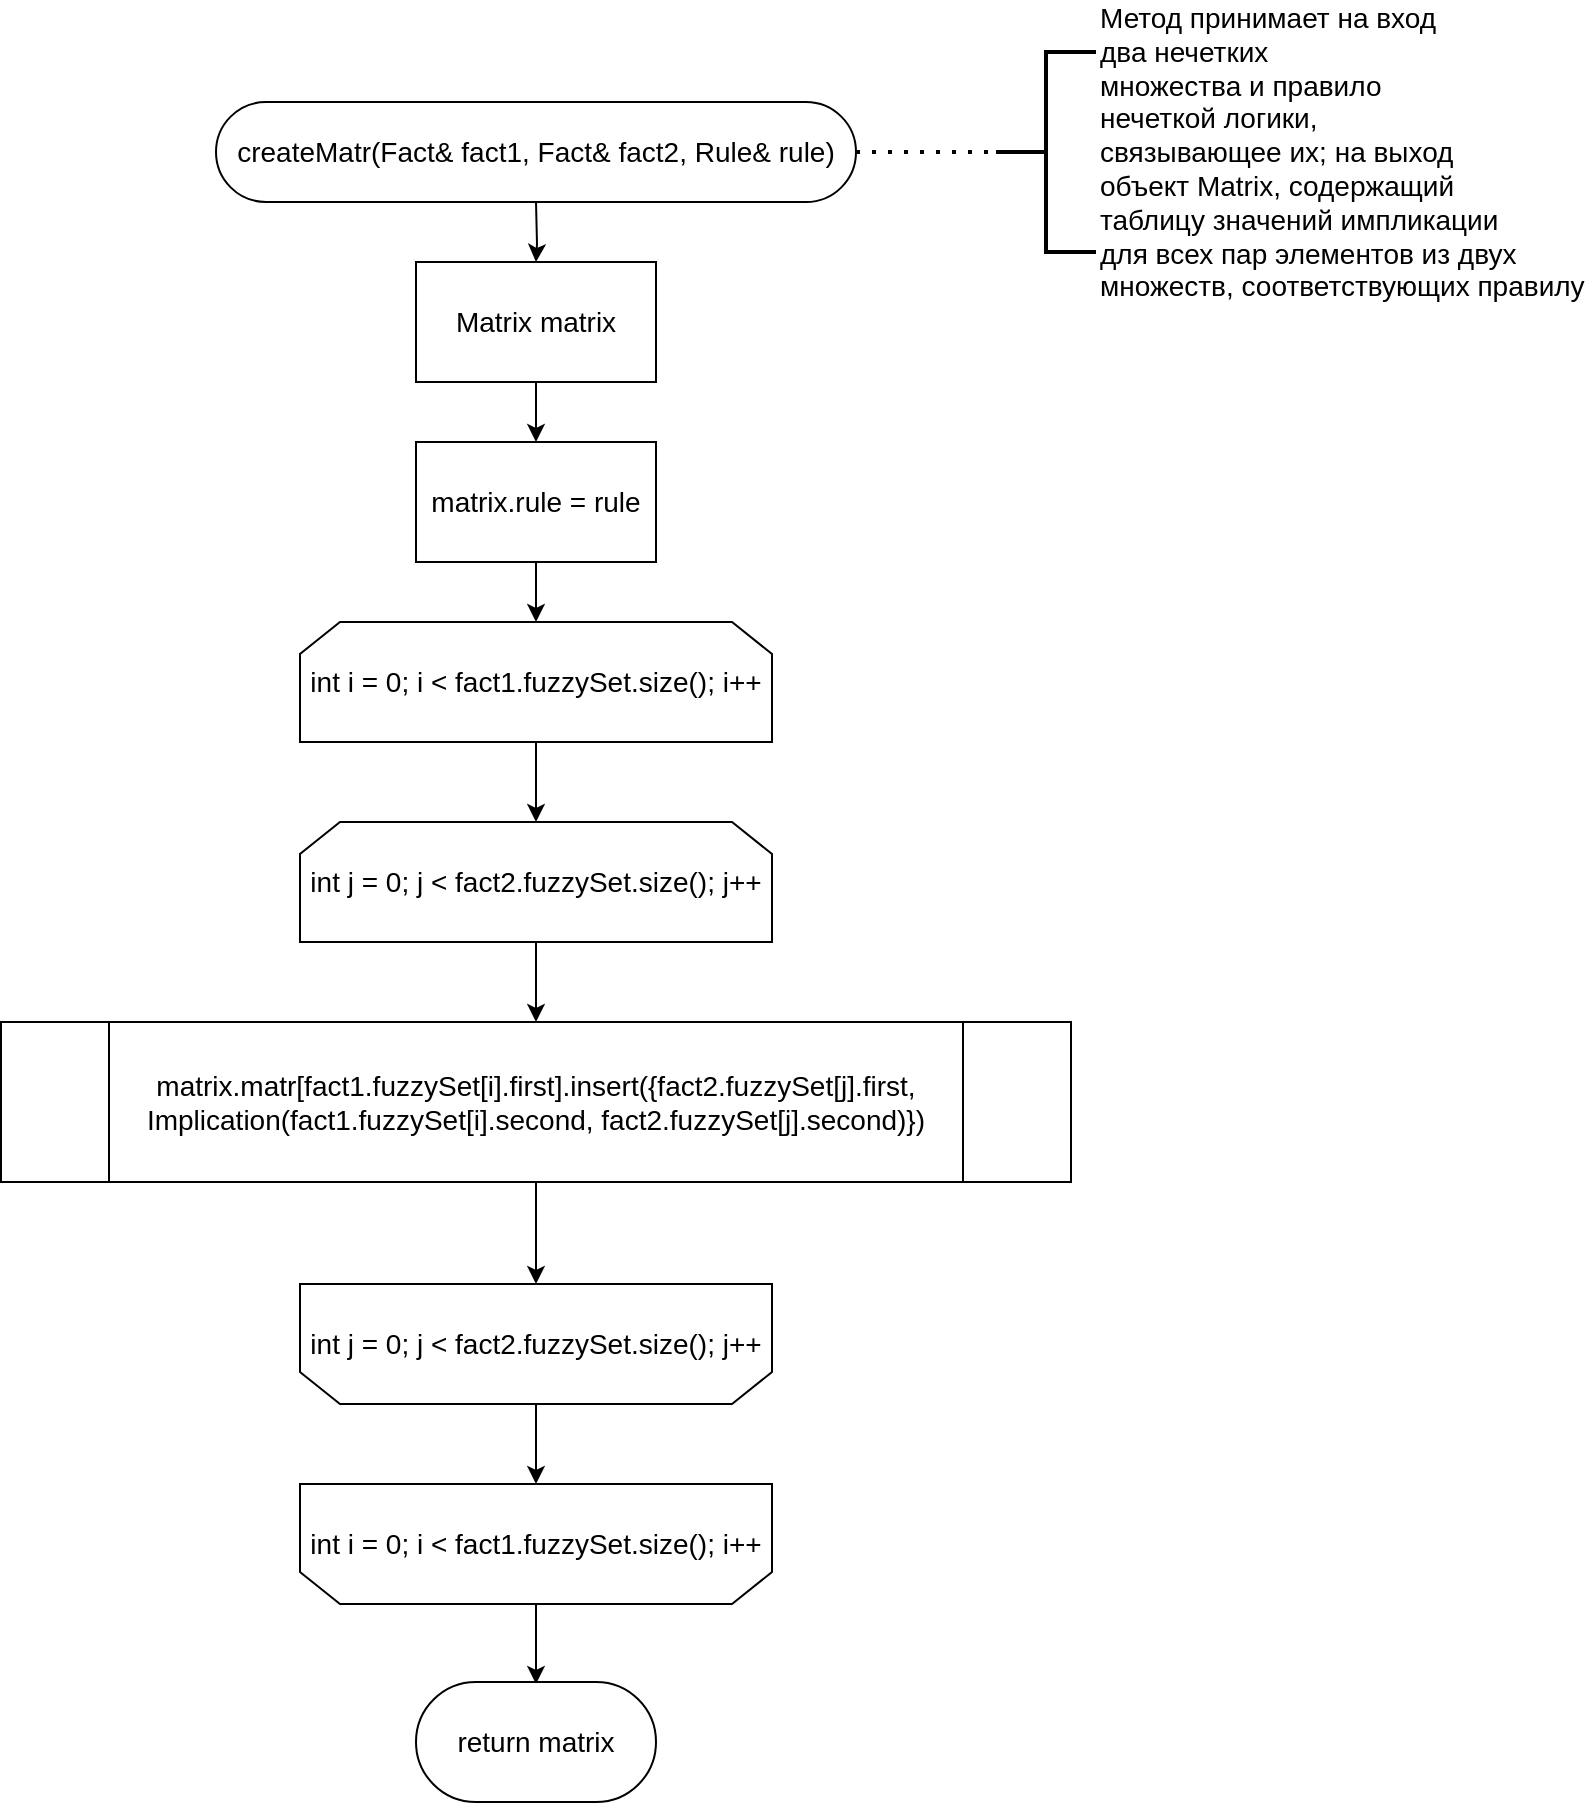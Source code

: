 <mxfile version="25.0.1">
  <diagram name="Страница — 1" id="j8jYJsmUxcDh0euuu2Y_">
    <mxGraphModel dx="2100" dy="1044" grid="1" gridSize="10" guides="1" tooltips="1" connect="1" arrows="1" fold="1" page="1" pageScale="1" pageWidth="827" pageHeight="1169" math="0" shadow="0">
      <root>
        <mxCell id="0" />
        <mxCell id="1" parent="0" />
        <mxCell id="tyTKvnvGGsQ78eOKiVoi-5" style="edgeStyle=orthogonalEdgeStyle;rounded=0;orthogonalLoop=1;jettySize=auto;html=1;exitX=0.5;exitY=1;exitDx=0;exitDy=0;" parent="1" target="tyTKvnvGGsQ78eOKiVoi-4" edge="1">
          <mxGeometry relative="1" as="geometry">
            <mxPoint x="370" y="120" as="sourcePoint" />
          </mxGeometry>
        </mxCell>
        <mxCell id="tyTKvnvGGsQ78eOKiVoi-7" style="edgeStyle=orthogonalEdgeStyle;rounded=0;orthogonalLoop=1;jettySize=auto;html=1;exitX=0.5;exitY=1;exitDx=0;exitDy=0;" parent="1" source="tyTKvnvGGsQ78eOKiVoi-4" target="tyTKvnvGGsQ78eOKiVoi-6" edge="1">
          <mxGeometry relative="1" as="geometry" />
        </mxCell>
        <mxCell id="tyTKvnvGGsQ78eOKiVoi-4" value="&lt;font style=&quot;font-size: 14px;&quot;&gt;Matrix matrix&lt;/font&gt;" style="rounded=0;whiteSpace=wrap;html=1;" parent="1" vertex="1">
          <mxGeometry x="310" y="150" width="120" height="60" as="geometry" />
        </mxCell>
        <mxCell id="tyTKvnvGGsQ78eOKiVoi-10" style="edgeStyle=orthogonalEdgeStyle;rounded=0;orthogonalLoop=1;jettySize=auto;html=1;exitX=0.5;exitY=1;exitDx=0;exitDy=0;entryX=0.5;entryY=0;entryDx=0;entryDy=0;" parent="1" source="tyTKvnvGGsQ78eOKiVoi-6" target="tyTKvnvGGsQ78eOKiVoi-9" edge="1">
          <mxGeometry relative="1" as="geometry" />
        </mxCell>
        <mxCell id="tyTKvnvGGsQ78eOKiVoi-6" value="&lt;font style=&quot;font-size: 14px;&quot;&gt;matrix.rule = rule&lt;/font&gt;" style="rounded=0;whiteSpace=wrap;html=1;" parent="1" vertex="1">
          <mxGeometry x="310" y="240" width="120" height="60" as="geometry" />
        </mxCell>
        <mxCell id="tyTKvnvGGsQ78eOKiVoi-12" style="edgeStyle=orthogonalEdgeStyle;rounded=0;orthogonalLoop=1;jettySize=auto;html=1;exitX=0.5;exitY=1;exitDx=0;exitDy=0;" parent="1" source="tyTKvnvGGsQ78eOKiVoi-9" target="tyTKvnvGGsQ78eOKiVoi-11" edge="1">
          <mxGeometry relative="1" as="geometry" />
        </mxCell>
        <mxCell id="tyTKvnvGGsQ78eOKiVoi-9" value="&lt;font style=&quot;font-size: 14px;&quot;&gt;int i = 0; i &amp;lt; fact1.fuzzySet.size(); i++&lt;/font&gt;" style="shape=loopLimit;whiteSpace=wrap;html=1;" parent="1" vertex="1">
          <mxGeometry x="252" y="330" width="236" height="60" as="geometry" />
        </mxCell>
        <mxCell id="tyTKvnvGGsQ78eOKiVoi-19" style="edgeStyle=orthogonalEdgeStyle;rounded=0;orthogonalLoop=1;jettySize=auto;html=1;exitX=0.5;exitY=1;exitDx=0;exitDy=0;" parent="1" source="tyTKvnvGGsQ78eOKiVoi-11" target="tyTKvnvGGsQ78eOKiVoi-13" edge="1">
          <mxGeometry relative="1" as="geometry" />
        </mxCell>
        <mxCell id="tyTKvnvGGsQ78eOKiVoi-11" value="&lt;font style=&quot;font-size: 14px;&quot;&gt;int j = 0; j &amp;lt; fact2.fuzzySet.size(); j++&lt;/font&gt;" style="shape=loopLimit;whiteSpace=wrap;html=1;" parent="1" vertex="1">
          <mxGeometry x="252" y="430" width="236" height="60" as="geometry" />
        </mxCell>
        <mxCell id="tyTKvnvGGsQ78eOKiVoi-20" style="edgeStyle=orthogonalEdgeStyle;rounded=0;orthogonalLoop=1;jettySize=auto;html=1;exitX=0.5;exitY=1;exitDx=0;exitDy=0;" parent="1" source="tyTKvnvGGsQ78eOKiVoi-13" target="tyTKvnvGGsQ78eOKiVoi-14" edge="1">
          <mxGeometry relative="1" as="geometry" />
        </mxCell>
        <mxCell id="tyTKvnvGGsQ78eOKiVoi-13" value="&lt;font style=&quot;font-size: 14px;&quot;&gt;matrix.matr[fact1.fuzzySet[i].first].insert({fact2.fuzzySet[j].first, Implication(fact1.fuzzySet[i].second, fact2.fuzzySet[j].second)})&lt;/font&gt;" style="shape=process;whiteSpace=wrap;html=1;backgroundOutline=1;" parent="1" vertex="1">
          <mxGeometry x="102.5" y="530" width="535" height="80" as="geometry" />
        </mxCell>
        <mxCell id="tyTKvnvGGsQ78eOKiVoi-16" style="edgeStyle=orthogonalEdgeStyle;rounded=0;orthogonalLoop=1;jettySize=auto;html=1;exitX=0.5;exitY=0;exitDx=0;exitDy=0;entryX=0.5;entryY=1;entryDx=0;entryDy=0;" parent="1" source="tyTKvnvGGsQ78eOKiVoi-14" target="tyTKvnvGGsQ78eOKiVoi-15" edge="1">
          <mxGeometry relative="1" as="geometry" />
        </mxCell>
        <mxCell id="tyTKvnvGGsQ78eOKiVoi-14" value="&lt;font style=&quot;font-size: 14px;&quot;&gt;int j = 0; j &amp;lt; fact2.fuzzySet.size(); j++&lt;/font&gt;" style="shape=loopLimit;whiteSpace=wrap;html=1;size=20;direction=west;" parent="1" vertex="1">
          <mxGeometry x="252" y="661" width="236" height="60" as="geometry" />
        </mxCell>
        <mxCell id="tyTKvnvGGsQ78eOKiVoi-18" style="edgeStyle=orthogonalEdgeStyle;rounded=0;orthogonalLoop=1;jettySize=auto;html=1;exitX=0.5;exitY=0;exitDx=0;exitDy=0;entryX=0.5;entryY=0;entryDx=0;entryDy=0;" parent="1" source="tyTKvnvGGsQ78eOKiVoi-15" edge="1">
          <mxGeometry relative="1" as="geometry">
            <mxPoint x="370" y="861" as="targetPoint" />
          </mxGeometry>
        </mxCell>
        <mxCell id="tyTKvnvGGsQ78eOKiVoi-15" value="&lt;font style=&quot;font-size: 14px;&quot;&gt;int i = 0; i &amp;lt; fact1.fuzzySet.size(); i++&lt;/font&gt;" style="shape=loopLimit;whiteSpace=wrap;html=1;direction=west;" parent="1" vertex="1">
          <mxGeometry x="252" y="761" width="236" height="60" as="geometry" />
        </mxCell>
        <mxCell id="KI0iTV8n95NVhyMPVvWs-1" value="&lt;span style=&quot;font-size: 14px;&quot;&gt;createMatr(Fact&amp;amp; fact1, Fact&amp;amp; fact2, Rule&amp;amp; rule)&lt;/span&gt;" style="rounded=1;whiteSpace=wrap;html=1;arcSize=50;" vertex="1" parent="1">
          <mxGeometry x="210" y="70" width="320" height="50" as="geometry" />
        </mxCell>
        <mxCell id="KI0iTV8n95NVhyMPVvWs-2" value="&lt;span style=&quot;font-size: 14px;&quot;&gt;return matrix&lt;/span&gt;" style="rounded=1;whiteSpace=wrap;html=1;arcSize=50;" vertex="1" parent="1">
          <mxGeometry x="310" y="860" width="120" height="60" as="geometry" />
        </mxCell>
        <mxCell id="KI0iTV8n95NVhyMPVvWs-3" value="" style="endArrow=none;dashed=1;html=1;dashPattern=1 3;strokeWidth=2;rounded=0;exitX=1;exitY=0.5;exitDx=0;exitDy=0;" edge="1" parent="1" source="KI0iTV8n95NVhyMPVvWs-1">
          <mxGeometry width="50" height="50" relative="1" as="geometry">
            <mxPoint x="560" y="110" as="sourcePoint" />
            <mxPoint x="610" y="95" as="targetPoint" />
          </mxGeometry>
        </mxCell>
        <mxCell id="KI0iTV8n95NVhyMPVvWs-4" value="&lt;font style=&quot;font-size: 14px;&quot;&gt;Метод принимает на вход&amp;nbsp;&lt;/font&gt;&lt;div&gt;&lt;font style=&quot;font-size: 14px;&quot;&gt;два нечетких&amp;nbsp;&lt;/font&gt;&lt;div&gt;&lt;font style=&quot;font-size: 14px;&quot;&gt;множества и правило&amp;nbsp;&lt;/font&gt;&lt;/div&gt;&lt;div&gt;&lt;font style=&quot;font-size: 14px;&quot;&gt;нечеткой&amp;nbsp;&lt;/font&gt;&lt;span style=&quot;font-size: 14px; background-color: initial;&quot;&gt;логики,&amp;nbsp;&lt;/span&gt;&lt;/div&gt;&lt;div&gt;&lt;font style=&quot;font-size: 14px;&quot;&gt;связывающее их; на выход&amp;nbsp;&lt;/font&gt;&lt;/div&gt;&lt;div&gt;&lt;font style=&quot;font-size: 14px;&quot;&gt;объект Matrix,&amp;nbsp;&lt;/font&gt;&lt;span style=&quot;font-size: 14px; background-color: initial;&quot;&gt;содержащий&amp;nbsp;&lt;/span&gt;&lt;/div&gt;&lt;div&gt;&lt;span style=&quot;font-size: 14px; background-color: initial;&quot;&gt;таблицу значений импликации&amp;nbsp;&lt;/span&gt;&lt;/div&gt;&lt;div&gt;&lt;font style=&quot;font-size: 14px;&quot;&gt;для всех пар элементов из двух&amp;nbsp;&lt;/font&gt;&lt;/div&gt;&lt;div&gt;&lt;font style=&quot;font-size: 14px;&quot;&gt;множеств,&amp;nbsp;&lt;/font&gt;&lt;span style=&quot;font-size: 14px; background-color: initial;&quot;&gt;соответствующих правилу&lt;/span&gt;&lt;/div&gt;&lt;/div&gt;" style="strokeWidth=2;html=1;shape=mxgraph.flowchart.annotation_2;align=left;labelPosition=right;pointerEvents=1;" vertex="1" parent="1">
          <mxGeometry x="600" y="45" width="50" height="100" as="geometry" />
        </mxCell>
      </root>
    </mxGraphModel>
  </diagram>
</mxfile>
